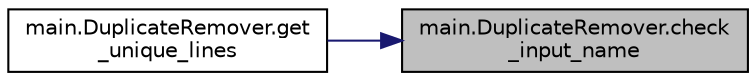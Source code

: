 digraph "main.DuplicateRemover.check_input_name"
{
 // LATEX_PDF_SIZE
  edge [fontname="Helvetica",fontsize="10",labelfontname="Helvetica",labelfontsize="10"];
  node [fontname="Helvetica",fontsize="10",shape=record];
  rankdir="RL";
  Node1 [label="main.DuplicateRemover.check\l_input_name",height=0.2,width=0.4,color="black", fillcolor="grey75", style="filled", fontcolor="black",tooltip="Проверка наличия файла с указаным именем."];
  Node1 -> Node2 [dir="back",color="midnightblue",fontsize="10",style="solid",fontname="Helvetica"];
  Node2 [label="main.DuplicateRemover.get\l_unique_lines",height=0.2,width=0.4,color="black", fillcolor="white", style="filled",URL="$classmain_1_1_duplicate_remover.html#a6bc97242214d88e242495135f17abb03",tooltip="Удаляет из списка списка line_list dct повторяющиеся элементы."];
}

